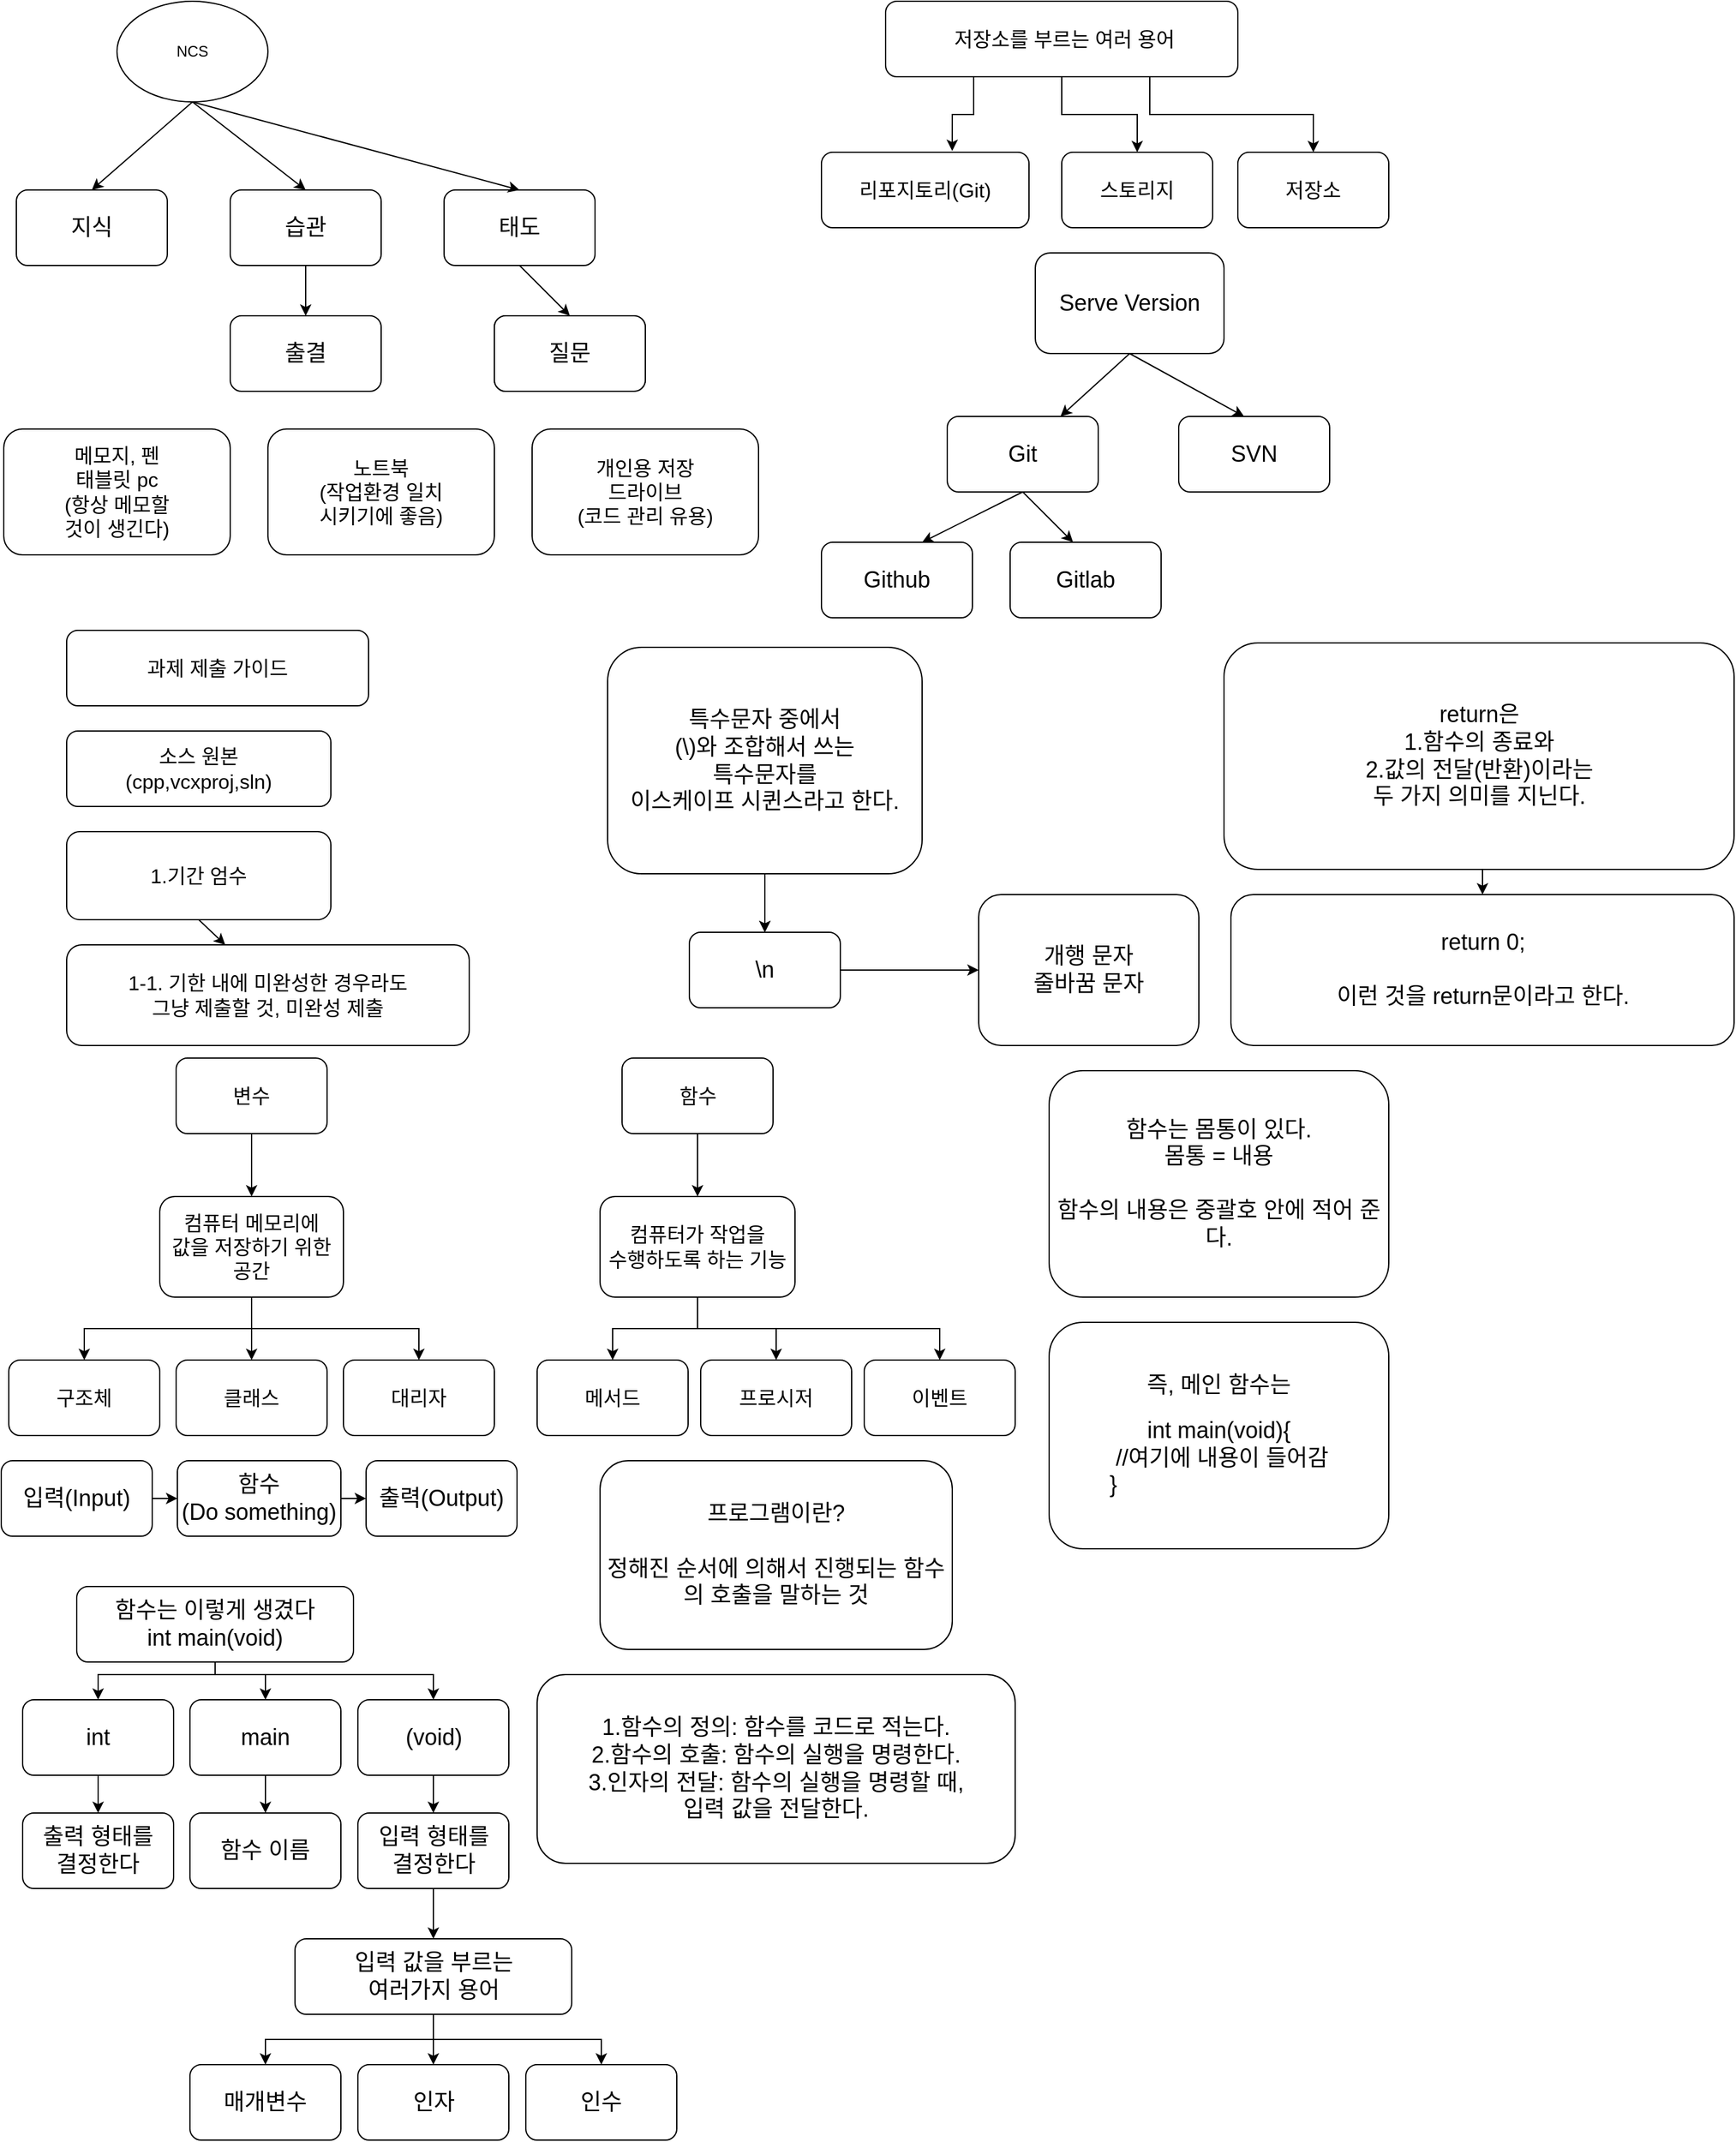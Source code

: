 <mxfile version="21.3.5" type="device">
  <diagram name="페이지-1" id="CtD_q_vKvCoaLun9ETFo">
    <mxGraphModel dx="1434" dy="764" grid="1" gridSize="10" guides="1" tooltips="1" connect="1" arrows="1" fold="1" page="1" pageScale="1" pageWidth="827" pageHeight="1169" math="0" shadow="0">
      <root>
        <mxCell id="0" />
        <mxCell id="1" parent="0" />
        <mxCell id="POGAOx-3_6B34403kSa5-1" value="NCS" style="ellipse;whiteSpace=wrap;html=1;" vertex="1" parent="1">
          <mxGeometry x="100" y="20" width="120" height="80" as="geometry" />
        </mxCell>
        <mxCell id="POGAOx-3_6B34403kSa5-2" value="&lt;font style=&quot;font-size: 18px;&quot;&gt;태도&lt;/font&gt;" style="rounded=1;whiteSpace=wrap;html=1;" vertex="1" parent="1">
          <mxGeometry x="360" y="170" width="120" height="60" as="geometry" />
        </mxCell>
        <mxCell id="POGAOx-3_6B34403kSa5-3" value="&lt;font style=&quot;font-size: 18px;&quot;&gt;습관&lt;/font&gt;" style="rounded=1;whiteSpace=wrap;html=1;" vertex="1" parent="1">
          <mxGeometry x="190" y="170" width="120" height="60" as="geometry" />
        </mxCell>
        <mxCell id="POGAOx-3_6B34403kSa5-4" value="&lt;font style=&quot;font-size: 18px;&quot;&gt;지식&lt;/font&gt;" style="rounded=1;whiteSpace=wrap;html=1;" vertex="1" parent="1">
          <mxGeometry x="20" y="170" width="120" height="60" as="geometry" />
        </mxCell>
        <mxCell id="POGAOx-3_6B34403kSa5-5" value="" style="endArrow=classic;html=1;rounded=0;entryX=0.5;entryY=0;entryDx=0;entryDy=0;exitX=0.5;exitY=1;exitDx=0;exitDy=0;" edge="1" parent="1" source="POGAOx-3_6B34403kSa5-1" target="POGAOx-3_6B34403kSa5-4">
          <mxGeometry width="50" height="50" relative="1" as="geometry">
            <mxPoint x="129" y="99" as="sourcePoint" />
            <mxPoint x="130" y="90" as="targetPoint" />
          </mxGeometry>
        </mxCell>
        <mxCell id="POGAOx-3_6B34403kSa5-6" value="" style="endArrow=classic;html=1;rounded=0;entryX=0.5;entryY=0;entryDx=0;entryDy=0;exitX=0.5;exitY=1;exitDx=0;exitDy=0;" edge="1" parent="1" source="POGAOx-3_6B34403kSa5-1" target="POGAOx-3_6B34403kSa5-3">
          <mxGeometry width="50" height="50" relative="1" as="geometry">
            <mxPoint x="180" y="130" as="sourcePoint" />
            <mxPoint x="230" y="80" as="targetPoint" />
          </mxGeometry>
        </mxCell>
        <mxCell id="POGAOx-3_6B34403kSa5-7" value="" style="endArrow=classic;html=1;rounded=0;entryX=0.5;entryY=0;entryDx=0;entryDy=0;exitX=0.5;exitY=1;exitDx=0;exitDy=0;" edge="1" parent="1" source="POGAOx-3_6B34403kSa5-1" target="POGAOx-3_6B34403kSa5-2">
          <mxGeometry width="50" height="50" relative="1" as="geometry">
            <mxPoint x="220" y="70" as="sourcePoint" />
            <mxPoint x="400" y="160" as="targetPoint" />
          </mxGeometry>
        </mxCell>
        <mxCell id="POGAOx-3_6B34403kSa5-8" value="질문" style="rounded=1;whiteSpace=wrap;html=1;" vertex="1" parent="1">
          <mxGeometry x="400" y="270" width="120" height="60" as="geometry" />
        </mxCell>
        <mxCell id="POGAOx-3_6B34403kSa5-11" value="&lt;font style=&quot;font-size: 18px;&quot;&gt;출결&lt;/font&gt;" style="rounded=1;whiteSpace=wrap;html=1;" vertex="1" parent="1">
          <mxGeometry x="190" y="270" width="120" height="60" as="geometry" />
        </mxCell>
        <mxCell id="POGAOx-3_6B34403kSa5-13" value="" style="endArrow=classic;html=1;rounded=0;entryX=0.5;entryY=0;entryDx=0;entryDy=0;" edge="1" parent="1" target="POGAOx-3_6B34403kSa5-8">
          <mxGeometry width="50" height="50" relative="1" as="geometry">
            <mxPoint x="420" y="230" as="sourcePoint" />
            <mxPoint x="470" y="180" as="targetPoint" />
          </mxGeometry>
        </mxCell>
        <mxCell id="POGAOx-3_6B34403kSa5-14" value="" style="endArrow=classic;html=1;rounded=0;entryX=0.5;entryY=0;entryDx=0;entryDy=0;" edge="1" parent="1" target="POGAOx-3_6B34403kSa5-11">
          <mxGeometry width="50" height="50" relative="1" as="geometry">
            <mxPoint x="250" y="230" as="sourcePoint" />
            <mxPoint x="300" y="180" as="targetPoint" />
          </mxGeometry>
        </mxCell>
        <mxCell id="POGAOx-3_6B34403kSa5-17" value="&lt;font style=&quot;font-size: 18px;&quot;&gt;질문&lt;/font&gt;" style="rounded=1;whiteSpace=wrap;html=1;" vertex="1" parent="1">
          <mxGeometry x="400" y="270" width="120" height="60" as="geometry" />
        </mxCell>
        <mxCell id="POGAOx-3_6B34403kSa5-18" value="&lt;font size=&quot;3&quot;&gt;메모지, 펜&lt;br&gt;태블릿 pc&lt;br&gt;(항상 메모할 &lt;br&gt;것이 생긴다)&lt;br&gt;&lt;/font&gt;" style="rounded=1;whiteSpace=wrap;html=1;" vertex="1" parent="1">
          <mxGeometry x="10" y="360" width="180" height="100" as="geometry" />
        </mxCell>
        <mxCell id="POGAOx-3_6B34403kSa5-19" value="&lt;font size=&quot;3&quot;&gt;노트북&lt;br&gt;(작업환경 일치&lt;br&gt;시키기에 좋음)&lt;br&gt;&lt;/font&gt;" style="rounded=1;whiteSpace=wrap;html=1;" vertex="1" parent="1">
          <mxGeometry x="220" y="360" width="180" height="100" as="geometry" />
        </mxCell>
        <mxCell id="POGAOx-3_6B34403kSa5-20" value="&lt;font size=&quot;3&quot;&gt;개인용 저장&lt;br&gt;드라이브&lt;br&gt;(코드 관리 유용)&lt;br&gt;&lt;/font&gt;" style="rounded=1;whiteSpace=wrap;html=1;" vertex="1" parent="1">
          <mxGeometry x="430" y="360" width="180" height="100" as="geometry" />
        </mxCell>
        <mxCell id="POGAOx-3_6B34403kSa5-22" value="&lt;font style=&quot;font-size: 18px;&quot;&gt;Git&lt;/font&gt;" style="rounded=1;whiteSpace=wrap;html=1;" vertex="1" parent="1">
          <mxGeometry x="760" y="350" width="120" height="60" as="geometry" />
        </mxCell>
        <mxCell id="POGAOx-3_6B34403kSa5-23" value="&lt;font style=&quot;font-size: 18px;&quot;&gt;Serve Version&lt;/font&gt;" style="rounded=1;whiteSpace=wrap;html=1;" vertex="1" parent="1">
          <mxGeometry x="830" y="220" width="150" height="80" as="geometry" />
        </mxCell>
        <mxCell id="POGAOx-3_6B34403kSa5-24" value="&lt;font style=&quot;font-size: 18px;&quot;&gt;SVN&lt;/font&gt;" style="rounded=1;whiteSpace=wrap;html=1;" vertex="1" parent="1">
          <mxGeometry x="944" y="350" width="120" height="60" as="geometry" />
        </mxCell>
        <mxCell id="POGAOx-3_6B34403kSa5-25" value="" style="endArrow=classic;html=1;rounded=0;entryX=0.75;entryY=0;entryDx=0;entryDy=0;exitX=0.5;exitY=1;exitDx=0;exitDy=0;" edge="1" parent="1" source="POGAOx-3_6B34403kSa5-23" target="POGAOx-3_6B34403kSa5-22">
          <mxGeometry width="50" height="50" relative="1" as="geometry">
            <mxPoint x="930" y="300" as="sourcePoint" />
            <mxPoint x="980" y="250" as="targetPoint" />
          </mxGeometry>
        </mxCell>
        <mxCell id="POGAOx-3_6B34403kSa5-26" value="" style="endArrow=classic;html=1;rounded=0;entryX=0.433;entryY=0;entryDx=0;entryDy=0;entryPerimeter=0;exitX=0.5;exitY=1;exitDx=0;exitDy=0;" edge="1" parent="1" source="POGAOx-3_6B34403kSa5-23" target="POGAOx-3_6B34403kSa5-24">
          <mxGeometry width="50" height="50" relative="1" as="geometry">
            <mxPoint x="930" y="300" as="sourcePoint" />
            <mxPoint x="980" y="250" as="targetPoint" />
          </mxGeometry>
        </mxCell>
        <mxCell id="POGAOx-3_6B34403kSa5-27" value="&lt;font size=&quot;3&quot;&gt;과제 제출 가이드&lt;/font&gt;" style="rounded=1;whiteSpace=wrap;html=1;" vertex="1" parent="1">
          <mxGeometry x="60" y="520" width="240" height="60" as="geometry" />
        </mxCell>
        <mxCell id="POGAOx-3_6B34403kSa5-28" value="&lt;font size=&quot;3&quot;&gt;1.기간 엄수&lt;br&gt;&lt;/font&gt;" style="rounded=1;whiteSpace=wrap;html=1;" vertex="1" parent="1">
          <mxGeometry x="60" y="680" width="210" height="70" as="geometry" />
        </mxCell>
        <mxCell id="POGAOx-3_6B34403kSa5-29" value="&lt;font size=&quot;3&quot;&gt;1-1. 기한 내에 미완성한 경우라도&lt;br&gt;그냥 제출할 것, 미완성 제출&lt;br&gt;&lt;/font&gt;" style="rounded=1;whiteSpace=wrap;html=1;" vertex="1" parent="1">
          <mxGeometry x="60" y="770" width="320" height="80" as="geometry" />
        </mxCell>
        <mxCell id="POGAOx-3_6B34403kSa5-31" value="" style="endArrow=classic;html=1;rounded=0;entryX=0.394;entryY=0;entryDx=0;entryDy=0;entryPerimeter=0;exitX=0.5;exitY=1;exitDx=0;exitDy=0;" edge="1" parent="1" source="POGAOx-3_6B34403kSa5-28" target="POGAOx-3_6B34403kSa5-29">
          <mxGeometry width="50" height="50" relative="1" as="geometry">
            <mxPoint x="179.5" y="730" as="sourcePoint" />
            <mxPoint x="179.5" y="780" as="targetPoint" />
          </mxGeometry>
        </mxCell>
        <mxCell id="POGAOx-3_6B34403kSa5-35" value="&lt;font size=&quot;3&quot;&gt;소스 원본&lt;br&gt;(cpp,vcxproj,sln)&lt;br&gt;&lt;/font&gt;" style="rounded=1;whiteSpace=wrap;html=1;" vertex="1" parent="1">
          <mxGeometry x="60" y="600" width="210" height="60" as="geometry" />
        </mxCell>
        <mxCell id="POGAOx-3_6B34403kSa5-38" value="&lt;font style=&quot;font-size: 18px;&quot;&gt;Gitlab&lt;/font&gt;" style="rounded=1;whiteSpace=wrap;html=1;" vertex="1" parent="1">
          <mxGeometry x="810" y="450" width="120" height="60" as="geometry" />
        </mxCell>
        <mxCell id="POGAOx-3_6B34403kSa5-39" value="&lt;font style=&quot;font-size: 18px;&quot;&gt;Github&lt;/font&gt;" style="rounded=1;whiteSpace=wrap;html=1;" vertex="1" parent="1">
          <mxGeometry x="660" y="450" width="120" height="60" as="geometry" />
        </mxCell>
        <mxCell id="POGAOx-3_6B34403kSa5-41" value="" style="endArrow=classic;html=1;rounded=0;entryX=0.75;entryY=0;entryDx=0;entryDy=0;exitX=0.5;exitY=1;exitDx=0;exitDy=0;" edge="1" parent="1" source="POGAOx-3_6B34403kSa5-22">
          <mxGeometry width="50" height="50" relative="1" as="geometry">
            <mxPoint x="915" y="400" as="sourcePoint" />
            <mxPoint x="860" y="450" as="targetPoint" />
          </mxGeometry>
        </mxCell>
        <mxCell id="POGAOx-3_6B34403kSa5-42" value="" style="endArrow=classic;html=1;rounded=0;entryX=0.75;entryY=0;entryDx=0;entryDy=0;exitX=0.5;exitY=1;exitDx=0;exitDy=0;" edge="1" parent="1" source="POGAOx-3_6B34403kSa5-22">
          <mxGeometry width="50" height="50" relative="1" as="geometry">
            <mxPoint x="795" y="400" as="sourcePoint" />
            <mxPoint x="740" y="450" as="targetPoint" />
          </mxGeometry>
        </mxCell>
        <mxCell id="POGAOx-3_6B34403kSa5-43" value="&lt;font size=&quot;3&quot;&gt;저장소&lt;/font&gt;" style="rounded=1;whiteSpace=wrap;html=1;" vertex="1" parent="1">
          <mxGeometry x="991" y="140" width="120" height="60" as="geometry" />
        </mxCell>
        <mxCell id="POGAOx-3_6B34403kSa5-48" value="&lt;font size=&quot;3&quot;&gt;스토리지&lt;/font&gt;" style="rounded=1;whiteSpace=wrap;html=1;" vertex="1" parent="1">
          <mxGeometry x="851" y="140" width="120" height="60" as="geometry" />
        </mxCell>
        <mxCell id="POGAOx-3_6B34403kSa5-49" value="&lt;font size=&quot;3&quot;&gt;리포지토리(Git)&lt;br&gt;&lt;/font&gt;" style="rounded=1;whiteSpace=wrap;html=1;" vertex="1" parent="1">
          <mxGeometry x="660" y="140" width="165" height="60" as="geometry" />
        </mxCell>
        <mxCell id="POGAOx-3_6B34403kSa5-52" style="edgeStyle=orthogonalEdgeStyle;rounded=0;orthogonalLoop=1;jettySize=auto;html=1;exitX=0.75;exitY=1;exitDx=0;exitDy=0;" edge="1" parent="1" source="POGAOx-3_6B34403kSa5-50" target="POGAOx-3_6B34403kSa5-43">
          <mxGeometry relative="1" as="geometry" />
        </mxCell>
        <mxCell id="POGAOx-3_6B34403kSa5-53" style="edgeStyle=orthogonalEdgeStyle;rounded=0;orthogonalLoop=1;jettySize=auto;html=1;exitX=0.5;exitY=1;exitDx=0;exitDy=0;" edge="1" parent="1" source="POGAOx-3_6B34403kSa5-50" target="POGAOx-3_6B34403kSa5-48">
          <mxGeometry relative="1" as="geometry" />
        </mxCell>
        <mxCell id="POGAOx-3_6B34403kSa5-54" style="edgeStyle=orthogonalEdgeStyle;rounded=0;orthogonalLoop=1;jettySize=auto;html=1;exitX=0.25;exitY=1;exitDx=0;exitDy=0;entryX=0.63;entryY=-0.017;entryDx=0;entryDy=0;entryPerimeter=0;" edge="1" parent="1" source="POGAOx-3_6B34403kSa5-50" target="POGAOx-3_6B34403kSa5-49">
          <mxGeometry relative="1" as="geometry" />
        </mxCell>
        <mxCell id="POGAOx-3_6B34403kSa5-50" value="&lt;font size=&quot;3&quot;&gt;&amp;nbsp;저장소를 부르는 여러 용어&lt;/font&gt;" style="rounded=1;whiteSpace=wrap;html=1;" vertex="1" parent="1">
          <mxGeometry x="711" y="20" width="280" height="60" as="geometry" />
        </mxCell>
        <mxCell id="POGAOx-3_6B34403kSa5-60" style="edgeStyle=orthogonalEdgeStyle;rounded=0;orthogonalLoop=1;jettySize=auto;html=1;exitX=1;exitY=0.5;exitDx=0;exitDy=0;entryX=0;entryY=0.5;entryDx=0;entryDy=0;" edge="1" parent="1" source="POGAOx-3_6B34403kSa5-55" target="POGAOx-3_6B34403kSa5-57">
          <mxGeometry relative="1" as="geometry" />
        </mxCell>
        <mxCell id="POGAOx-3_6B34403kSa5-55" value="&lt;font style=&quot;font-size: 18px;&quot;&gt;\n&lt;/font&gt;" style="rounded=1;whiteSpace=wrap;html=1;" vertex="1" parent="1">
          <mxGeometry x="555" y="760" width="120" height="60" as="geometry" />
        </mxCell>
        <mxCell id="POGAOx-3_6B34403kSa5-58" style="edgeStyle=orthogonalEdgeStyle;rounded=0;orthogonalLoop=1;jettySize=auto;html=1;exitX=0.5;exitY=1;exitDx=0;exitDy=0;entryX=0.5;entryY=0;entryDx=0;entryDy=0;" edge="1" parent="1" source="POGAOx-3_6B34403kSa5-56" target="POGAOx-3_6B34403kSa5-55">
          <mxGeometry relative="1" as="geometry" />
        </mxCell>
        <mxCell id="POGAOx-3_6B34403kSa5-59" style="edgeStyle=orthogonalEdgeStyle;rounded=0;orthogonalLoop=1;jettySize=auto;html=1;exitX=0.5;exitY=1;exitDx=0;exitDy=0;entryX=0.5;entryY=0;entryDx=0;entryDy=0;" edge="1" parent="1" source="POGAOx-3_6B34403kSa5-56" target="POGAOx-3_6B34403kSa5-55">
          <mxGeometry relative="1" as="geometry" />
        </mxCell>
        <mxCell id="POGAOx-3_6B34403kSa5-56" value="&lt;span style=&quot;font-size: 18px;&quot;&gt;특수문자 중에서 &lt;br&gt;(\)와 조합해서 쓰는 &lt;br&gt;특수문자를 &lt;br&gt;이스케이프 시퀸스라고 한다.&lt;/span&gt;" style="rounded=1;whiteSpace=wrap;html=1;" vertex="1" parent="1">
          <mxGeometry x="490" y="533.5" width="250" height="180" as="geometry" />
        </mxCell>
        <mxCell id="POGAOx-3_6B34403kSa5-57" value="&lt;span style=&quot;font-size: 18px;&quot;&gt;개행 문자&lt;br&gt;줄바꿈 문자&lt;br&gt;&lt;/span&gt;" style="rounded=1;whiteSpace=wrap;html=1;" vertex="1" parent="1">
          <mxGeometry x="785" y="730" width="175" height="120" as="geometry" />
        </mxCell>
        <mxCell id="POGAOx-3_6B34403kSa5-65" style="edgeStyle=orthogonalEdgeStyle;rounded=0;orthogonalLoop=1;jettySize=auto;html=1;exitX=0.5;exitY=1;exitDx=0;exitDy=0;entryX=0.5;entryY=0;entryDx=0;entryDy=0;" edge="1" parent="1" source="POGAOx-3_6B34403kSa5-62" target="POGAOx-3_6B34403kSa5-63">
          <mxGeometry relative="1" as="geometry" />
        </mxCell>
        <mxCell id="POGAOx-3_6B34403kSa5-62" value="&lt;font size=&quot;3&quot;&gt;변수&lt;/font&gt;" style="rounded=1;whiteSpace=wrap;html=1;" vertex="1" parent="1">
          <mxGeometry x="147" y="860" width="120" height="60" as="geometry" />
        </mxCell>
        <mxCell id="POGAOx-3_6B34403kSa5-74" style="edgeStyle=orthogonalEdgeStyle;rounded=0;orthogonalLoop=1;jettySize=auto;html=1;exitX=0.5;exitY=1;exitDx=0;exitDy=0;entryX=0.5;entryY=0;entryDx=0;entryDy=0;" edge="1" parent="1" source="POGAOx-3_6B34403kSa5-63" target="POGAOx-3_6B34403kSa5-71">
          <mxGeometry relative="1" as="geometry" />
        </mxCell>
        <mxCell id="POGAOx-3_6B34403kSa5-75" style="edgeStyle=orthogonalEdgeStyle;rounded=0;orthogonalLoop=1;jettySize=auto;html=1;exitX=0.5;exitY=1;exitDx=0;exitDy=0;entryX=0.5;entryY=0;entryDx=0;entryDy=0;" edge="1" parent="1" source="POGAOx-3_6B34403kSa5-63" target="POGAOx-3_6B34403kSa5-70">
          <mxGeometry relative="1" as="geometry" />
        </mxCell>
        <mxCell id="POGAOx-3_6B34403kSa5-76" style="edgeStyle=orthogonalEdgeStyle;rounded=0;orthogonalLoop=1;jettySize=auto;html=1;exitX=0.5;exitY=1;exitDx=0;exitDy=0;" edge="1" parent="1" source="POGAOx-3_6B34403kSa5-63" target="POGAOx-3_6B34403kSa5-72">
          <mxGeometry relative="1" as="geometry" />
        </mxCell>
        <mxCell id="POGAOx-3_6B34403kSa5-63" value="&lt;font size=&quot;3&quot;&gt;컴퓨터 메모리에&lt;br&gt;값을 저장하기 위한 공간&lt;br&gt;&lt;/font&gt;" style="rounded=1;whiteSpace=wrap;html=1;" vertex="1" parent="1">
          <mxGeometry x="134" y="970" width="146" height="80" as="geometry" />
        </mxCell>
        <mxCell id="POGAOx-3_6B34403kSa5-69" style="edgeStyle=orthogonalEdgeStyle;rounded=0;orthogonalLoop=1;jettySize=auto;html=1;exitX=0.5;exitY=1;exitDx=0;exitDy=0;entryX=0.5;entryY=0;entryDx=0;entryDy=0;" edge="1" parent="1" source="POGAOx-3_6B34403kSa5-64" target="POGAOx-3_6B34403kSa5-68">
          <mxGeometry relative="1" as="geometry" />
        </mxCell>
        <mxCell id="POGAOx-3_6B34403kSa5-64" value="&lt;font size=&quot;3&quot;&gt;함수&lt;/font&gt;" style="rounded=1;whiteSpace=wrap;html=1;" vertex="1" parent="1">
          <mxGeometry x="501.5" y="860" width="120" height="60" as="geometry" />
        </mxCell>
        <mxCell id="POGAOx-3_6B34403kSa5-79" style="edgeStyle=orthogonalEdgeStyle;rounded=0;orthogonalLoop=1;jettySize=auto;html=1;exitX=0.5;exitY=1;exitDx=0;exitDy=0;entryX=0.5;entryY=0;entryDx=0;entryDy=0;" edge="1" parent="1" source="POGAOx-3_6B34403kSa5-68" target="POGAOx-3_6B34403kSa5-77">
          <mxGeometry relative="1" as="geometry" />
        </mxCell>
        <mxCell id="POGAOx-3_6B34403kSa5-80" style="edgeStyle=orthogonalEdgeStyle;rounded=0;orthogonalLoop=1;jettySize=auto;html=1;exitX=0.5;exitY=1;exitDx=0;exitDy=0;entryX=0.5;entryY=0;entryDx=0;entryDy=0;" edge="1" parent="1" source="POGAOx-3_6B34403kSa5-68" target="POGAOx-3_6B34403kSa5-78">
          <mxGeometry relative="1" as="geometry" />
        </mxCell>
        <mxCell id="POGAOx-3_6B34403kSa5-82" style="edgeStyle=orthogonalEdgeStyle;rounded=0;orthogonalLoop=1;jettySize=auto;html=1;exitX=0.5;exitY=1;exitDx=0;exitDy=0;entryX=0.5;entryY=0;entryDx=0;entryDy=0;" edge="1" parent="1" source="POGAOx-3_6B34403kSa5-68" target="POGAOx-3_6B34403kSa5-81">
          <mxGeometry relative="1" as="geometry" />
        </mxCell>
        <mxCell id="POGAOx-3_6B34403kSa5-68" value="&lt;font size=&quot;3&quot;&gt;컴퓨터가 작업을&lt;br&gt;수행하도록 하는 기능&lt;br&gt;&lt;/font&gt;" style="rounded=1;whiteSpace=wrap;html=1;" vertex="1" parent="1">
          <mxGeometry x="484" y="970" width="155" height="80" as="geometry" />
        </mxCell>
        <mxCell id="POGAOx-3_6B34403kSa5-70" value="&lt;font size=&quot;3&quot;&gt;클래스&lt;/font&gt;" style="rounded=1;whiteSpace=wrap;html=1;" vertex="1" parent="1">
          <mxGeometry x="147" y="1100" width="120" height="60" as="geometry" />
        </mxCell>
        <mxCell id="POGAOx-3_6B34403kSa5-71" value="&lt;font size=&quot;3&quot;&gt;구조체&lt;/font&gt;" style="rounded=1;whiteSpace=wrap;html=1;" vertex="1" parent="1">
          <mxGeometry x="14" y="1100" width="120" height="60" as="geometry" />
        </mxCell>
        <mxCell id="POGAOx-3_6B34403kSa5-72" value="&lt;font size=&quot;3&quot;&gt;대리자&lt;/font&gt;" style="rounded=1;whiteSpace=wrap;html=1;" vertex="1" parent="1">
          <mxGeometry x="280" y="1100" width="120" height="60" as="geometry" />
        </mxCell>
        <mxCell id="POGAOx-3_6B34403kSa5-77" value="&lt;font size=&quot;3&quot;&gt;메서드&lt;/font&gt;" style="rounded=1;whiteSpace=wrap;html=1;" vertex="1" parent="1">
          <mxGeometry x="434" y="1100" width="120" height="60" as="geometry" />
        </mxCell>
        <mxCell id="POGAOx-3_6B34403kSa5-78" value="&lt;font size=&quot;3&quot;&gt;프로시저&lt;br&gt;&lt;/font&gt;" style="rounded=1;whiteSpace=wrap;html=1;" vertex="1" parent="1">
          <mxGeometry x="564" y="1100" width="120" height="60" as="geometry" />
        </mxCell>
        <mxCell id="POGAOx-3_6B34403kSa5-81" value="&lt;font size=&quot;3&quot;&gt;이벤트&lt;br&gt;&lt;/font&gt;" style="rounded=1;whiteSpace=wrap;html=1;" vertex="1" parent="1">
          <mxGeometry x="694" y="1100" width="120" height="60" as="geometry" />
        </mxCell>
        <mxCell id="POGAOx-3_6B34403kSa5-87" style="edgeStyle=orthogonalEdgeStyle;rounded=0;orthogonalLoop=1;jettySize=auto;html=1;exitX=1;exitY=0.5;exitDx=0;exitDy=0;entryX=0;entryY=0.5;entryDx=0;entryDy=0;" edge="1" parent="1" source="POGAOx-3_6B34403kSa5-83" target="POGAOx-3_6B34403kSa5-84">
          <mxGeometry relative="1" as="geometry" />
        </mxCell>
        <mxCell id="POGAOx-3_6B34403kSa5-83" value="&lt;font style=&quot;font-size: 18px;&quot;&gt;함수&lt;br&gt;(Do something)&lt;/font&gt;" style="rounded=1;whiteSpace=wrap;html=1;" vertex="1" parent="1">
          <mxGeometry x="148" y="1180" width="130" height="60" as="geometry" />
        </mxCell>
        <mxCell id="POGAOx-3_6B34403kSa5-84" value="&lt;font style=&quot;font-size: 18px;&quot;&gt;출력(Output)&lt;/font&gt;" style="rounded=1;whiteSpace=wrap;html=1;" vertex="1" parent="1">
          <mxGeometry x="298" y="1180" width="120" height="60" as="geometry" />
        </mxCell>
        <mxCell id="POGAOx-3_6B34403kSa5-86" style="edgeStyle=orthogonalEdgeStyle;rounded=0;orthogonalLoop=1;jettySize=auto;html=1;exitX=1;exitY=0.5;exitDx=0;exitDy=0;entryX=0;entryY=0.5;entryDx=0;entryDy=0;" edge="1" parent="1" source="POGAOx-3_6B34403kSa5-85" target="POGAOx-3_6B34403kSa5-83">
          <mxGeometry relative="1" as="geometry" />
        </mxCell>
        <mxCell id="POGAOx-3_6B34403kSa5-85" value="&lt;font style=&quot;font-size: 18px;&quot;&gt;입력(Input)&lt;/font&gt;" style="rounded=1;whiteSpace=wrap;html=1;" vertex="1" parent="1">
          <mxGeometry x="8" y="1180" width="120" height="60" as="geometry" />
        </mxCell>
        <mxCell id="POGAOx-3_6B34403kSa5-94" style="edgeStyle=orthogonalEdgeStyle;rounded=0;orthogonalLoop=1;jettySize=auto;html=1;exitX=0.5;exitY=1;exitDx=0;exitDy=0;entryX=0.5;entryY=0;entryDx=0;entryDy=0;" edge="1" parent="1" source="POGAOx-3_6B34403kSa5-89" target="POGAOx-3_6B34403kSa5-91">
          <mxGeometry relative="1" as="geometry">
            <Array as="points">
              <mxPoint x="178" y="1350" />
              <mxPoint x="85" y="1350" />
            </Array>
          </mxGeometry>
        </mxCell>
        <mxCell id="POGAOx-3_6B34403kSa5-95" style="edgeStyle=orthogonalEdgeStyle;rounded=0;orthogonalLoop=1;jettySize=auto;html=1;exitX=0.5;exitY=1;exitDx=0;exitDy=0;entryX=0.5;entryY=0;entryDx=0;entryDy=0;" edge="1" parent="1" source="POGAOx-3_6B34403kSa5-89" target="POGAOx-3_6B34403kSa5-92">
          <mxGeometry relative="1" as="geometry">
            <Array as="points">
              <mxPoint x="178" y="1350" />
              <mxPoint x="218" y="1350" />
            </Array>
          </mxGeometry>
        </mxCell>
        <mxCell id="POGAOx-3_6B34403kSa5-96" style="edgeStyle=orthogonalEdgeStyle;rounded=0;orthogonalLoop=1;jettySize=auto;html=1;exitX=0.5;exitY=1;exitDx=0;exitDy=0;entryX=0.5;entryY=0;entryDx=0;entryDy=0;" edge="1" parent="1" source="POGAOx-3_6B34403kSa5-89" target="POGAOx-3_6B34403kSa5-93">
          <mxGeometry relative="1" as="geometry">
            <Array as="points">
              <mxPoint x="178" y="1350" />
              <mxPoint x="352" y="1350" />
            </Array>
          </mxGeometry>
        </mxCell>
        <mxCell id="POGAOx-3_6B34403kSa5-89" value="&lt;font style=&quot;font-size: 18px;&quot;&gt;함수는 이렇게 생겼다&lt;br&gt;int main(void)&lt;/font&gt;" style="rounded=1;whiteSpace=wrap;html=1;" vertex="1" parent="1">
          <mxGeometry x="68" y="1280" width="220" height="60" as="geometry" />
        </mxCell>
        <mxCell id="POGAOx-3_6B34403kSa5-100" style="edgeStyle=orthogonalEdgeStyle;rounded=0;orthogonalLoop=1;jettySize=auto;html=1;exitX=0.5;exitY=1;exitDx=0;exitDy=0;entryX=0.5;entryY=0;entryDx=0;entryDy=0;" edge="1" parent="1" source="POGAOx-3_6B34403kSa5-91" target="POGAOx-3_6B34403kSa5-99">
          <mxGeometry relative="1" as="geometry" />
        </mxCell>
        <mxCell id="POGAOx-3_6B34403kSa5-91" value="&lt;span style=&quot;font-size: 18px;&quot;&gt;int&lt;/span&gt;" style="rounded=1;whiteSpace=wrap;html=1;" vertex="1" parent="1">
          <mxGeometry x="25" y="1370" width="120" height="60" as="geometry" />
        </mxCell>
        <mxCell id="POGAOx-3_6B34403kSa5-101" style="edgeStyle=orthogonalEdgeStyle;rounded=0;orthogonalLoop=1;jettySize=auto;html=1;exitX=0.5;exitY=1;exitDx=0;exitDy=0;entryX=0.5;entryY=0;entryDx=0;entryDy=0;" edge="1" parent="1" source="POGAOx-3_6B34403kSa5-92" target="POGAOx-3_6B34403kSa5-98">
          <mxGeometry relative="1" as="geometry" />
        </mxCell>
        <mxCell id="POGAOx-3_6B34403kSa5-92" value="&lt;span style=&quot;font-size: 18px;&quot;&gt;main&lt;/span&gt;" style="rounded=1;whiteSpace=wrap;html=1;" vertex="1" parent="1">
          <mxGeometry x="158" y="1370" width="120" height="60" as="geometry" />
        </mxCell>
        <mxCell id="POGAOx-3_6B34403kSa5-102" style="edgeStyle=orthogonalEdgeStyle;rounded=0;orthogonalLoop=1;jettySize=auto;html=1;exitX=0.5;exitY=1;exitDx=0;exitDy=0;entryX=0.5;entryY=0;entryDx=0;entryDy=0;" edge="1" parent="1" source="POGAOx-3_6B34403kSa5-93" target="POGAOx-3_6B34403kSa5-97">
          <mxGeometry relative="1" as="geometry" />
        </mxCell>
        <mxCell id="POGAOx-3_6B34403kSa5-93" value="&lt;span style=&quot;font-size: 18px;&quot;&gt;(void)&lt;/span&gt;" style="rounded=1;whiteSpace=wrap;html=1;" vertex="1" parent="1">
          <mxGeometry x="291.5" y="1370" width="120" height="60" as="geometry" />
        </mxCell>
        <mxCell id="POGAOx-3_6B34403kSa5-116" style="edgeStyle=orthogonalEdgeStyle;rounded=0;orthogonalLoop=1;jettySize=auto;html=1;exitX=0.5;exitY=1;exitDx=0;exitDy=0;" edge="1" parent="1" source="POGAOx-3_6B34403kSa5-97" target="POGAOx-3_6B34403kSa5-105">
          <mxGeometry relative="1" as="geometry" />
        </mxCell>
        <mxCell id="POGAOx-3_6B34403kSa5-97" value="&lt;span style=&quot;font-size: 18px;&quot;&gt;입력 형태를&lt;br&gt;결정한다&lt;br&gt;&lt;/span&gt;" style="rounded=1;whiteSpace=wrap;html=1;" vertex="1" parent="1">
          <mxGeometry x="291.5" y="1460" width="120" height="60" as="geometry" />
        </mxCell>
        <mxCell id="POGAOx-3_6B34403kSa5-98" value="&lt;span style=&quot;font-size: 18px;&quot;&gt;함수 이름&lt;/span&gt;" style="rounded=1;whiteSpace=wrap;html=1;" vertex="1" parent="1">
          <mxGeometry x="158" y="1460" width="120" height="60" as="geometry" />
        </mxCell>
        <mxCell id="POGAOx-3_6B34403kSa5-99" value="&lt;span style=&quot;font-size: 18px;&quot;&gt;출력 형태를&lt;br&gt;결정한다&lt;br&gt;&lt;/span&gt;" style="rounded=1;whiteSpace=wrap;html=1;" vertex="1" parent="1">
          <mxGeometry x="25" y="1460" width="120" height="60" as="geometry" />
        </mxCell>
        <mxCell id="POGAOx-3_6B34403kSa5-103" value="&lt;span style=&quot;font-size: 18px;&quot;&gt;프로그램이란? &lt;br&gt;&lt;br&gt;정해진 순서에 의해서 진행되는 함수의 호출을 말하는 것&lt;/span&gt;" style="rounded=1;whiteSpace=wrap;html=1;" vertex="1" parent="1">
          <mxGeometry x="484" y="1180" width="280" height="150" as="geometry" />
        </mxCell>
        <mxCell id="POGAOx-3_6B34403kSa5-104" value="&lt;span style=&quot;font-size: 18px;&quot;&gt;1.함수의 정의: 함수를 코드로 적는다.&lt;br&gt;2.함수의 호출: 함수의 실행을 명령한다.&lt;br&gt;3.인자의 전달: 함수의 실행을 명령할 때, &lt;br&gt;입력 값을 전달한다.&lt;br&gt;&lt;/span&gt;" style="rounded=1;whiteSpace=wrap;html=1;" vertex="1" parent="1">
          <mxGeometry x="434" y="1350" width="380" height="150" as="geometry" />
        </mxCell>
        <mxCell id="POGAOx-3_6B34403kSa5-112" style="edgeStyle=orthogonalEdgeStyle;rounded=0;orthogonalLoop=1;jettySize=auto;html=1;exitX=0.5;exitY=1;exitDx=0;exitDy=0;entryX=0.5;entryY=0;entryDx=0;entryDy=0;" edge="1" parent="1" source="POGAOx-3_6B34403kSa5-105" target="POGAOx-3_6B34403kSa5-110">
          <mxGeometry relative="1" as="geometry" />
        </mxCell>
        <mxCell id="POGAOx-3_6B34403kSa5-114" style="edgeStyle=orthogonalEdgeStyle;rounded=0;orthogonalLoop=1;jettySize=auto;html=1;exitX=0.5;exitY=1;exitDx=0;exitDy=0;" edge="1" parent="1" source="POGAOx-3_6B34403kSa5-105" target="POGAOx-3_6B34403kSa5-109">
          <mxGeometry relative="1" as="geometry" />
        </mxCell>
        <mxCell id="POGAOx-3_6B34403kSa5-115" style="edgeStyle=orthogonalEdgeStyle;rounded=0;orthogonalLoop=1;jettySize=auto;html=1;exitX=0.5;exitY=1;exitDx=0;exitDy=0;" edge="1" parent="1" source="POGAOx-3_6B34403kSa5-105" target="POGAOx-3_6B34403kSa5-111">
          <mxGeometry relative="1" as="geometry" />
        </mxCell>
        <mxCell id="POGAOx-3_6B34403kSa5-105" value="&lt;span style=&quot;font-size: 18px;&quot;&gt;입력 값을 부르는 &lt;br&gt;여러가지 용어&lt;/span&gt;" style="rounded=1;whiteSpace=wrap;html=1;" vertex="1" parent="1">
          <mxGeometry x="241.5" y="1560" width="220" height="60" as="geometry" />
        </mxCell>
        <mxCell id="POGAOx-3_6B34403kSa5-109" value="&lt;span style=&quot;font-size: 18px;&quot;&gt;인자&lt;/span&gt;" style="rounded=1;whiteSpace=wrap;html=1;" vertex="1" parent="1">
          <mxGeometry x="291.5" y="1660" width="120" height="60" as="geometry" />
        </mxCell>
        <mxCell id="POGAOx-3_6B34403kSa5-110" value="&lt;span style=&quot;font-size: 18px;&quot;&gt;매개변수&lt;/span&gt;" style="rounded=1;whiteSpace=wrap;html=1;" vertex="1" parent="1">
          <mxGeometry x="158" y="1660" width="120" height="60" as="geometry" />
        </mxCell>
        <mxCell id="POGAOx-3_6B34403kSa5-111" value="&lt;span style=&quot;font-size: 18px;&quot;&gt;인수&lt;/span&gt;" style="rounded=1;whiteSpace=wrap;html=1;" vertex="1" parent="1">
          <mxGeometry x="425" y="1660" width="120" height="60" as="geometry" />
        </mxCell>
        <mxCell id="POGAOx-3_6B34403kSa5-117" value="&lt;span style=&quot;font-size: 18px;&quot;&gt;함수는 몸통이 있다.&lt;br&gt;몸통 = 내용&lt;br&gt;&lt;br&gt;함수의 내용은 중괄호 안에 적어 준다.&lt;br&gt;&lt;/span&gt;" style="rounded=1;whiteSpace=wrap;html=1;" vertex="1" parent="1">
          <mxGeometry x="841" y="870" width="270" height="180" as="geometry" />
        </mxCell>
        <mxCell id="POGAOx-3_6B34403kSa5-118" value="&lt;span style=&quot;font-size: 18px;&quot;&gt;즉, 메인 함수는&lt;/span&gt;&lt;br&gt;&lt;br&gt;&lt;span style=&quot;font-size: 18px;&quot;&gt;int main(void){&lt;/span&gt;&lt;br&gt;&lt;div style=&quot;text-align: left;&quot;&gt;&lt;span style=&quot;font-size: 18px;&quot;&gt;&amp;nbsp;//여기에 내용이 들어감&lt;/span&gt;&lt;/div&gt;&lt;span style=&quot;font-size: 18px;&quot;&gt;&lt;div style=&quot;text-align: left;&quot;&gt;&lt;span style=&quot;background-color: initial;&quot;&gt;}&lt;/span&gt;&lt;/div&gt;&lt;/span&gt;" style="rounded=1;whiteSpace=wrap;html=1;" vertex="1" parent="1">
          <mxGeometry x="841" y="1070" width="270" height="180" as="geometry" />
        </mxCell>
        <mxCell id="POGAOx-3_6B34403kSa5-122" style="edgeStyle=orthogonalEdgeStyle;rounded=0;orthogonalLoop=1;jettySize=auto;html=1;exitX=0.5;exitY=1;exitDx=0;exitDy=0;entryX=0.5;entryY=0;entryDx=0;entryDy=0;" edge="1" parent="1" source="POGAOx-3_6B34403kSa5-120" target="POGAOx-3_6B34403kSa5-121">
          <mxGeometry relative="1" as="geometry" />
        </mxCell>
        <mxCell id="POGAOx-3_6B34403kSa5-120" value="&lt;span style=&quot;font-size: 18px;&quot;&gt;return은 &lt;br&gt;1.함수의 종료와 &lt;br&gt;2.값의 전달(반환)이라는&lt;br&gt;두 가지 의미를 지닌다.&lt;br&gt;&lt;/span&gt;" style="rounded=1;whiteSpace=wrap;html=1;" vertex="1" parent="1">
          <mxGeometry x="980" y="530" width="405.5" height="180" as="geometry" />
        </mxCell>
        <mxCell id="POGAOx-3_6B34403kSa5-121" value="&lt;span style=&quot;font-size: 18px;&quot;&gt;return 0;&lt;br&gt;&lt;br&gt;이런 것을 return문이라고 한다.&lt;br&gt;&lt;/span&gt;" style="rounded=1;whiteSpace=wrap;html=1;" vertex="1" parent="1">
          <mxGeometry x="985.5" y="730" width="400" height="120" as="geometry" />
        </mxCell>
      </root>
    </mxGraphModel>
  </diagram>
</mxfile>
